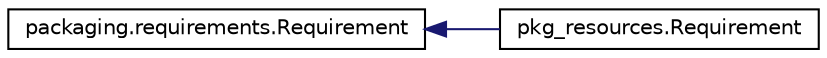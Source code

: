 digraph "Graphical Class Hierarchy"
{
 // LATEX_PDF_SIZE
  edge [fontname="Helvetica",fontsize="10",labelfontname="Helvetica",labelfontsize="10"];
  node [fontname="Helvetica",fontsize="10",shape=record];
  rankdir="LR";
  Node0 [label="packaging.requirements.Requirement",height=0.2,width=0.4,color="black", fillcolor="white", style="filled",URL="$classpackaging_1_1requirements_1_1Requirement.html",tooltip=" "];
  Node0 -> Node1 [dir="back",color="midnightblue",fontsize="10",style="solid",fontname="Helvetica"];
  Node1 [label="pkg_resources.Requirement",height=0.2,width=0.4,color="black", fillcolor="white", style="filled",URL="$classpkg__resources_1_1Requirement.html",tooltip=" "];
}
